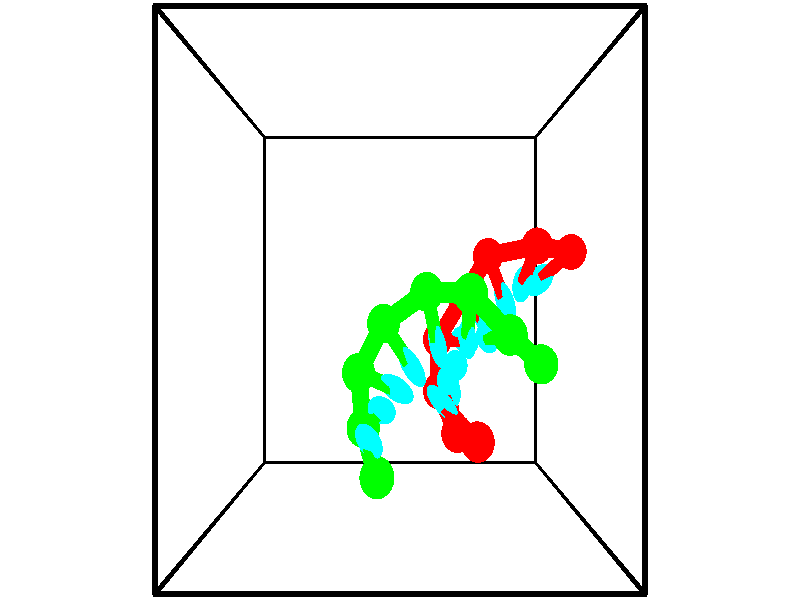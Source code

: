 // switches for output
#declare DRAW_BASES = 1; // possible values are 0, 1; only relevant for DNA ribbons
#declare DRAW_BASES_TYPE = 3; // possible values are 1, 2, 3; only relevant for DNA ribbons
#declare DRAW_FOG = 0; // set to 1 to enable fog

#include "colors.inc"

#include "transforms.inc"
background { rgb <1, 1, 1>}

#default {
   normal{
       ripples 0.25
       frequency 0.20
       turbulence 0.2
       lambda 5
   }
	finish {
		phong 0.1
		phong_size 40.
	}
}

// original window dimensions: 1024x640


// camera settings

camera {
	sky <-0, 1, 0>
	up <-0, 1, 0>
	right 1.6 * <1, 0, 0>
	location <2.5, 2.5, 11.1562>
	look_at <2.5, 2.5, 2.5>
	direction <0, 0, -8.6562>
	angle 67.0682
}


# declare cpy_camera_pos = <2.5, 2.5, 11.1562>;
# if (DRAW_FOG = 1)
fog {
	fog_type 2
	up vnormalize(cpy_camera_pos)
	color rgbt<1,1,1,0.3>
	distance 1e-5
	fog_alt 3e-3
	fog_offset 4
}
# end


// LIGHTS

# declare lum = 6;
global_settings {
	ambient_light rgb lum * <0.05, 0.05, 0.05>
	max_trace_level 15
}# declare cpy_direct_light_amount = 0.25;
light_source
{	1000 * <-1, -1, 1>,
	rgb lum * cpy_direct_light_amount
	parallel
}

light_source
{	1000 * <1, 1, -1>,
	rgb lum * cpy_direct_light_amount
	parallel
}

// strand 0

// nucleotide -1

// particle -1
sphere {
	<5.372948, 3.171915, 1.018330> 0.250000
	pigment { color rgbt <1,0,0,0> }
	no_shadow
}
cylinder {
	<5.118347, 2.953949, 0.799996>,  <4.965587, 2.823169, 0.668996>, 0.100000
	pigment { color rgbt <1,0,0,0> }
	no_shadow
}
cylinder {
	<5.118347, 2.953949, 0.799996>,  <5.372948, 3.171915, 1.018330>, 0.100000
	pigment { color rgbt <1,0,0,0> }
	no_shadow
}

// particle -1
sphere {
	<5.118347, 2.953949, 0.799996> 0.100000
	pigment { color rgbt <1,0,0,0> }
	no_shadow
}
sphere {
	0, 1
	scale<0.080000,0.200000,0.300000>
	matrix <-0.680975, 0.064761, 0.729438,
		-0.362133, 0.835987, -0.412293,
		-0.636501, -0.544914, -0.545834,
		4.927397, 2.790475, 0.636246>
	pigment { color rgbt <0,1,1,0> }
	no_shadow
}
cylinder {
	<4.731122, 3.233631, 1.323061>,  <5.372948, 3.171915, 1.018330>, 0.130000
	pigment { color rgbt <1,0,0,0> }
	no_shadow
}

// nucleotide -1

// particle -1
sphere {
	<4.731122, 3.233631, 1.323061> 0.250000
	pigment { color rgbt <1,0,0,0> }
	no_shadow
}
cylinder {
	<4.645966, 2.940842, 1.064173>,  <4.594872, 2.765168, 0.908840>, 0.100000
	pigment { color rgbt <1,0,0,0> }
	no_shadow
}
cylinder {
	<4.645966, 2.940842, 1.064173>,  <4.731122, 3.233631, 1.323061>, 0.100000
	pigment { color rgbt <1,0,0,0> }
	no_shadow
}

// particle -1
sphere {
	<4.645966, 2.940842, 1.064173> 0.100000
	pigment { color rgbt <1,0,0,0> }
	no_shadow
}
sphere {
	0, 1
	scale<0.080000,0.200000,0.300000>
	matrix <-0.837077, -0.205027, 0.507214,
		-0.503964, 0.649754, -0.569070,
		-0.212890, -0.731973, -0.647220,
		4.582099, 2.721250, 0.870007>
	pigment { color rgbt <0,1,1,0> }
	no_shadow
}
cylinder {
	<3.983118, 3.120082, 0.976865>,  <4.731122, 3.233631, 1.323061>, 0.130000
	pigment { color rgbt <1,0,0,0> }
	no_shadow
}

// nucleotide -1

// particle -1
sphere {
	<3.983118, 3.120082, 0.976865> 0.250000
	pigment { color rgbt <1,0,0,0> }
	no_shadow
}
cylinder {
	<4.137672, 2.754921, 1.029495>,  <4.230405, 2.535824, 1.061074>, 0.100000
	pigment { color rgbt <1,0,0,0> }
	no_shadow
}
cylinder {
	<4.137672, 2.754921, 1.029495>,  <3.983118, 3.120082, 0.976865>, 0.100000
	pigment { color rgbt <1,0,0,0> }
	no_shadow
}

// particle -1
sphere {
	<4.137672, 2.754921, 1.029495> 0.100000
	pigment { color rgbt <1,0,0,0> }
	no_shadow
}
sphere {
	0, 1
	scale<0.080000,0.200000,0.300000>
	matrix <-0.792844, -0.255851, 0.553118,
		-0.471279, -0.318037, -0.822647,
		0.386387, -0.912904, 0.131576,
		4.253588, 2.481050, 1.068968>
	pigment { color rgbt <0,1,1,0> }
	no_shadow
}
cylinder {
	<3.593086, 2.526833, 0.620706>,  <3.983118, 3.120082, 0.976865>, 0.130000
	pigment { color rgbt <1,0,0,0> }
	no_shadow
}

// nucleotide -1

// particle -1
sphere {
	<3.593086, 2.526833, 0.620706> 0.250000
	pigment { color rgbt <1,0,0,0> }
	no_shadow
}
cylinder {
	<3.768501, 2.343872, 0.930148>,  <3.873751, 2.234095, 1.115813>, 0.100000
	pigment { color rgbt <1,0,0,0> }
	no_shadow
}
cylinder {
	<3.768501, 2.343872, 0.930148>,  <3.593086, 2.526833, 0.620706>, 0.100000
	pigment { color rgbt <1,0,0,0> }
	no_shadow
}

// particle -1
sphere {
	<3.768501, 2.343872, 0.930148> 0.100000
	pigment { color rgbt <1,0,0,0> }
	no_shadow
}
sphere {
	0, 1
	scale<0.080000,0.200000,0.300000>
	matrix <-0.895172, -0.145988, 0.421135,
		-0.079691, -0.877194, -0.473476,
		0.438539, -0.457403, 0.773606,
		3.900063, 2.206651, 1.162230>
	pigment { color rgbt <0,1,1,0> }
	no_shadow
}
cylinder {
	<3.146654, 1.929052, 0.733857>,  <3.593086, 2.526833, 0.620706>, 0.130000
	pigment { color rgbt <1,0,0,0> }
	no_shadow
}

// nucleotide -1

// particle -1
sphere {
	<3.146654, 1.929052, 0.733857> 0.250000
	pigment { color rgbt <1,0,0,0> }
	no_shadow
}
cylinder {
	<3.381805, 1.944252, 1.057079>,  <3.522896, 1.953372, 1.251013>, 0.100000
	pigment { color rgbt <1,0,0,0> }
	no_shadow
}
cylinder {
	<3.381805, 1.944252, 1.057079>,  <3.146654, 1.929052, 0.733857>, 0.100000
	pigment { color rgbt <1,0,0,0> }
	no_shadow
}

// particle -1
sphere {
	<3.381805, 1.944252, 1.057079> 0.100000
	pigment { color rgbt <1,0,0,0> }
	no_shadow
}
sphere {
	0, 1
	scale<0.080000,0.200000,0.300000>
	matrix <-0.746259, -0.360088, 0.559852,
		0.312246, -0.932144, -0.183329,
		0.587877, 0.038001, 0.808057,
		3.558169, 1.955652, 1.299496>
	pigment { color rgbt <0,1,1,0> }
	no_shadow
}
cylinder {
	<3.139461, 1.221841, 0.986838>,  <3.146654, 1.929052, 0.733857>, 0.130000
	pigment { color rgbt <1,0,0,0> }
	no_shadow
}

// nucleotide -1

// particle -1
sphere {
	<3.139461, 1.221841, 0.986838> 0.250000
	pigment { color rgbt <1,0,0,0> }
	no_shadow
}
cylinder {
	<3.276909, 1.450706, 1.284711>,  <3.359378, 1.588026, 1.463435>, 0.100000
	pigment { color rgbt <1,0,0,0> }
	no_shadow
}
cylinder {
	<3.276909, 1.450706, 1.284711>,  <3.139461, 1.221841, 0.986838>, 0.100000
	pigment { color rgbt <1,0,0,0> }
	no_shadow
}

// particle -1
sphere {
	<3.276909, 1.450706, 1.284711> 0.100000
	pigment { color rgbt <1,0,0,0> }
	no_shadow
}
sphere {
	0, 1
	scale<0.080000,0.200000,0.300000>
	matrix <-0.605800, -0.470868, 0.641319,
		0.717588, -0.671499, 0.184818,
		0.343620, 0.572165, 0.744682,
		3.379995, 1.622356, 1.508116>
	pigment { color rgbt <0,1,1,0> }
	no_shadow
}
cylinder {
	<3.404183, 0.733402, 1.580654>,  <3.139461, 1.221841, 0.986838>, 0.130000
	pigment { color rgbt <1,0,0,0> }
	no_shadow
}

// nucleotide -1

// particle -1
sphere {
	<3.404183, 0.733402, 1.580654> 0.250000
	pigment { color rgbt <1,0,0,0> }
	no_shadow
}
cylinder {
	<3.319260, 1.099129, 1.718612>,  <3.268305, 1.318565, 1.801386>, 0.100000
	pigment { color rgbt <1,0,0,0> }
	no_shadow
}
cylinder {
	<3.319260, 1.099129, 1.718612>,  <3.404183, 0.733402, 1.580654>, 0.100000
	pigment { color rgbt <1,0,0,0> }
	no_shadow
}

// particle -1
sphere {
	<3.319260, 1.099129, 1.718612> 0.100000
	pigment { color rgbt <1,0,0,0> }
	no_shadow
}
sphere {
	0, 1
	scale<0.080000,0.200000,0.300000>
	matrix <-0.558311, -0.403157, 0.725089,
		0.802006, -0.038614, 0.596066,
		-0.212310, 0.914316, 0.344893,
		3.255567, 1.373423, 1.822080>
	pigment { color rgbt <0,1,1,0> }
	no_shadow
}
cylinder {
	<3.646106, 0.753637, 2.245659>,  <3.404183, 0.733402, 1.580654>, 0.130000
	pigment { color rgbt <1,0,0,0> }
	no_shadow
}

// nucleotide -1

// particle -1
sphere {
	<3.646106, 0.753637, 2.245659> 0.250000
	pigment { color rgbt <1,0,0,0> }
	no_shadow
}
cylinder {
	<3.352943, 1.017548, 2.179276>,  <3.177046, 1.175894, 2.139445>, 0.100000
	pigment { color rgbt <1,0,0,0> }
	no_shadow
}
cylinder {
	<3.352943, 1.017548, 2.179276>,  <3.646106, 0.753637, 2.245659>, 0.100000
	pigment { color rgbt <1,0,0,0> }
	no_shadow
}

// particle -1
sphere {
	<3.352943, 1.017548, 2.179276> 0.100000
	pigment { color rgbt <1,0,0,0> }
	no_shadow
}
sphere {
	0, 1
	scale<0.080000,0.200000,0.300000>
	matrix <-0.611082, -0.531197, 0.586863,
		0.299042, 0.531531, 0.792495,
		-0.732907, 0.659777, -0.165959,
		3.133071, 1.215481, 2.129488>
	pigment { color rgbt <0,1,1,0> }
	no_shadow
}
// strand 1

// nucleotide -1

// particle -1
sphere {
	<2.170321, 0.382699, 2.521764> 0.250000
	pigment { color rgbt <0,1,0,0> }
	no_shadow
}
cylinder {
	<2.118126, 0.678902, 2.785468>,  <2.086809, 0.856623, 2.943691>, 0.100000
	pigment { color rgbt <0,1,0,0> }
	no_shadow
}
cylinder {
	<2.118126, 0.678902, 2.785468>,  <2.170321, 0.382699, 2.521764>, 0.100000
	pigment { color rgbt <0,1,0,0> }
	no_shadow
}

// particle -1
sphere {
	<2.118126, 0.678902, 2.785468> 0.100000
	pigment { color rgbt <0,1,0,0> }
	no_shadow
}
sphere {
	0, 1
	scale<0.080000,0.200000,0.300000>
	matrix <0.400660, 0.647616, -0.648124,
		-0.906887, 0.179567, -0.381197,
		-0.130487, 0.740506, 0.659260,
		2.078980, 0.901054, 2.983246>
	pigment { color rgbt <0,1,1,0> }
	no_shadow
}
cylinder {
	<1.947570, 0.898267, 2.078055>,  <2.170321, 0.382699, 2.521764>, 0.130000
	pigment { color rgbt <0,1,0,0> }
	no_shadow
}

// nucleotide -1

// particle -1
sphere {
	<1.947570, 0.898267, 2.078055> 0.250000
	pigment { color rgbt <0,1,0,0> }
	no_shadow
}
cylinder {
	<2.113831, 1.071060, 2.398212>,  <2.213587, 1.174736, 2.590306>, 0.100000
	pigment { color rgbt <0,1,0,0> }
	no_shadow
}
cylinder {
	<2.113831, 1.071060, 2.398212>,  <1.947570, 0.898267, 2.078055>, 0.100000
	pigment { color rgbt <0,1,0,0> }
	no_shadow
}

// particle -1
sphere {
	<2.113831, 1.071060, 2.398212> 0.100000
	pigment { color rgbt <0,1,0,0> }
	no_shadow
}
sphere {
	0, 1
	scale<0.080000,0.200000,0.300000>
	matrix <0.480182, 0.643147, -0.596478,
		-0.772437, 0.632260, 0.059894,
		0.415650, 0.431982, 0.800391,
		2.238526, 1.200655, 2.638329>
	pigment { color rgbt <0,1,1,0> }
	no_shadow
}
cylinder {
	<1.871597, 1.580986, 2.003748>,  <1.947570, 0.898267, 2.078055>, 0.130000
	pigment { color rgbt <0,1,0,0> }
	no_shadow
}

// nucleotide -1

// particle -1
sphere {
	<1.871597, 1.580986, 2.003748> 0.250000
	pigment { color rgbt <0,1,0,0> }
	no_shadow
}
cylinder {
	<2.199379, 1.489182, 2.213821>,  <2.396048, 1.434099, 2.339865>, 0.100000
	pigment { color rgbt <0,1,0,0> }
	no_shadow
}
cylinder {
	<2.199379, 1.489182, 2.213821>,  <1.871597, 1.580986, 2.003748>, 0.100000
	pigment { color rgbt <0,1,0,0> }
	no_shadow
}

// particle -1
sphere {
	<2.199379, 1.489182, 2.213821> 0.100000
	pigment { color rgbt <0,1,0,0> }
	no_shadow
}
sphere {
	0, 1
	scale<0.080000,0.200000,0.300000>
	matrix <0.562298, 0.499346, -0.659146,
		-0.110967, 0.835451, 0.538246,
		0.819455, -0.229511, 0.525183,
		2.445215, 1.420328, 2.371376>
	pigment { color rgbt <0,1,1,0> }
	no_shadow
}
cylinder {
	<2.249024, 2.201081, 1.945921>,  <1.871597, 1.580986, 2.003748>, 0.130000
	pigment { color rgbt <0,1,0,0> }
	no_shadow
}

// nucleotide -1

// particle -1
sphere {
	<2.249024, 2.201081, 1.945921> 0.250000
	pigment { color rgbt <0,1,0,0> }
	no_shadow
}
cylinder {
	<2.492928, 1.893433, 2.022496>,  <2.639269, 1.708844, 2.068442>, 0.100000
	pigment { color rgbt <0,1,0,0> }
	no_shadow
}
cylinder {
	<2.492928, 1.893433, 2.022496>,  <2.249024, 2.201081, 1.945921>, 0.100000
	pigment { color rgbt <0,1,0,0> }
	no_shadow
}

// particle -1
sphere {
	<2.492928, 1.893433, 2.022496> 0.100000
	pigment { color rgbt <0,1,0,0> }
	no_shadow
}
sphere {
	0, 1
	scale<0.080000,0.200000,0.300000>
	matrix <0.682185, 0.386316, -0.620793,
		0.403509, 0.509130, 0.760241,
		0.609758, -0.769121, 0.191439,
		2.675855, 1.662696, 2.079928>
	pigment { color rgbt <0,1,1,0> }
	no_shadow
}
cylinder {
	<2.902583, 2.601233, 2.076024>,  <2.249024, 2.201081, 1.945921>, 0.130000
	pigment { color rgbt <0,1,0,0> }
	no_shadow
}

// nucleotide -1

// particle -1
sphere {
	<2.902583, 2.601233, 2.076024> 0.250000
	pigment { color rgbt <0,1,0,0> }
	no_shadow
}
cylinder {
	<2.999634, 2.214767, 2.041021>,  <3.057864, 1.982888, 2.020019>, 0.100000
	pigment { color rgbt <0,1,0,0> }
	no_shadow
}
cylinder {
	<2.999634, 2.214767, 2.041021>,  <2.902583, 2.601233, 2.076024>, 0.100000
	pigment { color rgbt <0,1,0,0> }
	no_shadow
}

// particle -1
sphere {
	<2.999634, 2.214767, 2.041021> 0.100000
	pigment { color rgbt <0,1,0,0> }
	no_shadow
}
sphere {
	0, 1
	scale<0.080000,0.200000,0.300000>
	matrix <0.834748, 0.253880, -0.488611,
		0.494295, 0.045504, 0.868102,
		0.242627, -0.966165, -0.087507,
		3.072422, 1.924918, 2.014769>
	pigment { color rgbt <0,1,1,0> }
	no_shadow
}
cylinder {
	<3.523791, 2.579230, 2.403793>,  <2.902583, 2.601233, 2.076024>, 0.130000
	pigment { color rgbt <0,1,0,0> }
	no_shadow
}

// nucleotide -1

// particle -1
sphere {
	<3.523791, 2.579230, 2.403793> 0.250000
	pigment { color rgbt <0,1,0,0> }
	no_shadow
}
cylinder {
	<3.524300, 2.254097, 2.170795>,  <3.524605, 2.059017, 2.030996>, 0.100000
	pigment { color rgbt <0,1,0,0> }
	no_shadow
}
cylinder {
	<3.524300, 2.254097, 2.170795>,  <3.523791, 2.579230, 2.403793>, 0.100000
	pigment { color rgbt <0,1,0,0> }
	no_shadow
}

// particle -1
sphere {
	<3.524300, 2.254097, 2.170795> 0.100000
	pigment { color rgbt <0,1,0,0> }
	no_shadow
}
sphere {
	0, 1
	scale<0.080000,0.200000,0.300000>
	matrix <0.879547, 0.278067, -0.386103,
		0.475810, -0.511841, 0.715278,
		0.001272, -0.812833, -0.582496,
		3.524681, 2.010247, 1.996046>
	pigment { color rgbt <0,1,1,0> }
	no_shadow
}
cylinder {
	<4.091037, 2.078882, 2.432533>,  <3.523791, 2.579230, 2.403793>, 0.130000
	pigment { color rgbt <0,1,0,0> }
	no_shadow
}

// nucleotide -1

// particle -1
sphere {
	<4.091037, 2.078882, 2.432533> 0.250000
	pigment { color rgbt <0,1,0,0> }
	no_shadow
}
cylinder {
	<3.952263, 2.034294, 2.060037>,  <3.868999, 2.007542, 1.836539>, 0.100000
	pigment { color rgbt <0,1,0,0> }
	no_shadow
}
cylinder {
	<3.952263, 2.034294, 2.060037>,  <4.091037, 2.078882, 2.432533>, 0.100000
	pigment { color rgbt <0,1,0,0> }
	no_shadow
}

// particle -1
sphere {
	<3.952263, 2.034294, 2.060037> 0.100000
	pigment { color rgbt <0,1,0,0> }
	no_shadow
}
sphere {
	0, 1
	scale<0.080000,0.200000,0.300000>
	matrix <0.876196, 0.315644, -0.364210,
		0.334539, -0.942307, -0.011838,
		-0.346935, -0.111470, -0.931242,
		3.848182, 2.000853, 1.780664>
	pigment { color rgbt <0,1,1,0> }
	no_shadow
}
cylinder {
	<4.614637, 1.697886, 2.113109>,  <4.091037, 2.078882, 2.432533>, 0.130000
	pigment { color rgbt <0,1,0,0> }
	no_shadow
}

// nucleotide -1

// particle -1
sphere {
	<4.614637, 1.697886, 2.113109> 0.250000
	pigment { color rgbt <0,1,0,0> }
	no_shadow
}
cylinder {
	<4.394821, 1.856392, 1.818903>,  <4.262931, 1.951495, 1.642380>, 0.100000
	pigment { color rgbt <0,1,0,0> }
	no_shadow
}
cylinder {
	<4.394821, 1.856392, 1.818903>,  <4.614637, 1.697886, 2.113109>, 0.100000
	pigment { color rgbt <0,1,0,0> }
	no_shadow
}

// particle -1
sphere {
	<4.394821, 1.856392, 1.818903> 0.100000
	pigment { color rgbt <0,1,0,0> }
	no_shadow
}
sphere {
	0, 1
	scale<0.080000,0.200000,0.300000>
	matrix <0.819504, 0.426942, -0.382275,
		0.162540, -0.812832, -0.559361,
		-0.549540, 0.396263, -0.735514,
		4.229959, 1.975271, 1.598249>
	pigment { color rgbt <0,1,1,0> }
	no_shadow
}
// box output
cylinder {
	<0.000000, 0.000000, 0.000000>,  <5.000000, 0.000000, 0.000000>, 0.025000
	pigment { color rgbt <0,0,0,0> }
	no_shadow
}
cylinder {
	<0.000000, 0.000000, 0.000000>,  <0.000000, 5.000000, 0.000000>, 0.025000
	pigment { color rgbt <0,0,0,0> }
	no_shadow
}
cylinder {
	<0.000000, 0.000000, 0.000000>,  <0.000000, 0.000000, 5.000000>, 0.025000
	pigment { color rgbt <0,0,0,0> }
	no_shadow
}
cylinder {
	<5.000000, 5.000000, 5.000000>,  <0.000000, 5.000000, 5.000000>, 0.025000
	pigment { color rgbt <0,0,0,0> }
	no_shadow
}
cylinder {
	<5.000000, 5.000000, 5.000000>,  <5.000000, 0.000000, 5.000000>, 0.025000
	pigment { color rgbt <0,0,0,0> }
	no_shadow
}
cylinder {
	<5.000000, 5.000000, 5.000000>,  <5.000000, 5.000000, 0.000000>, 0.025000
	pigment { color rgbt <0,0,0,0> }
	no_shadow
}
cylinder {
	<0.000000, 0.000000, 5.000000>,  <0.000000, 5.000000, 5.000000>, 0.025000
	pigment { color rgbt <0,0,0,0> }
	no_shadow
}
cylinder {
	<0.000000, 0.000000, 5.000000>,  <5.000000, 0.000000, 5.000000>, 0.025000
	pigment { color rgbt <0,0,0,0> }
	no_shadow
}
cylinder {
	<5.000000, 5.000000, 0.000000>,  <0.000000, 5.000000, 0.000000>, 0.025000
	pigment { color rgbt <0,0,0,0> }
	no_shadow
}
cylinder {
	<5.000000, 5.000000, 0.000000>,  <5.000000, 0.000000, 0.000000>, 0.025000
	pigment { color rgbt <0,0,0,0> }
	no_shadow
}
cylinder {
	<5.000000, 0.000000, 5.000000>,  <5.000000, 0.000000, 0.000000>, 0.025000
	pigment { color rgbt <0,0,0,0> }
	no_shadow
}
cylinder {
	<0.000000, 5.000000, 0.000000>,  <0.000000, 5.000000, 5.000000>, 0.025000
	pigment { color rgbt <0,0,0,0> }
	no_shadow
}
// end of box output
